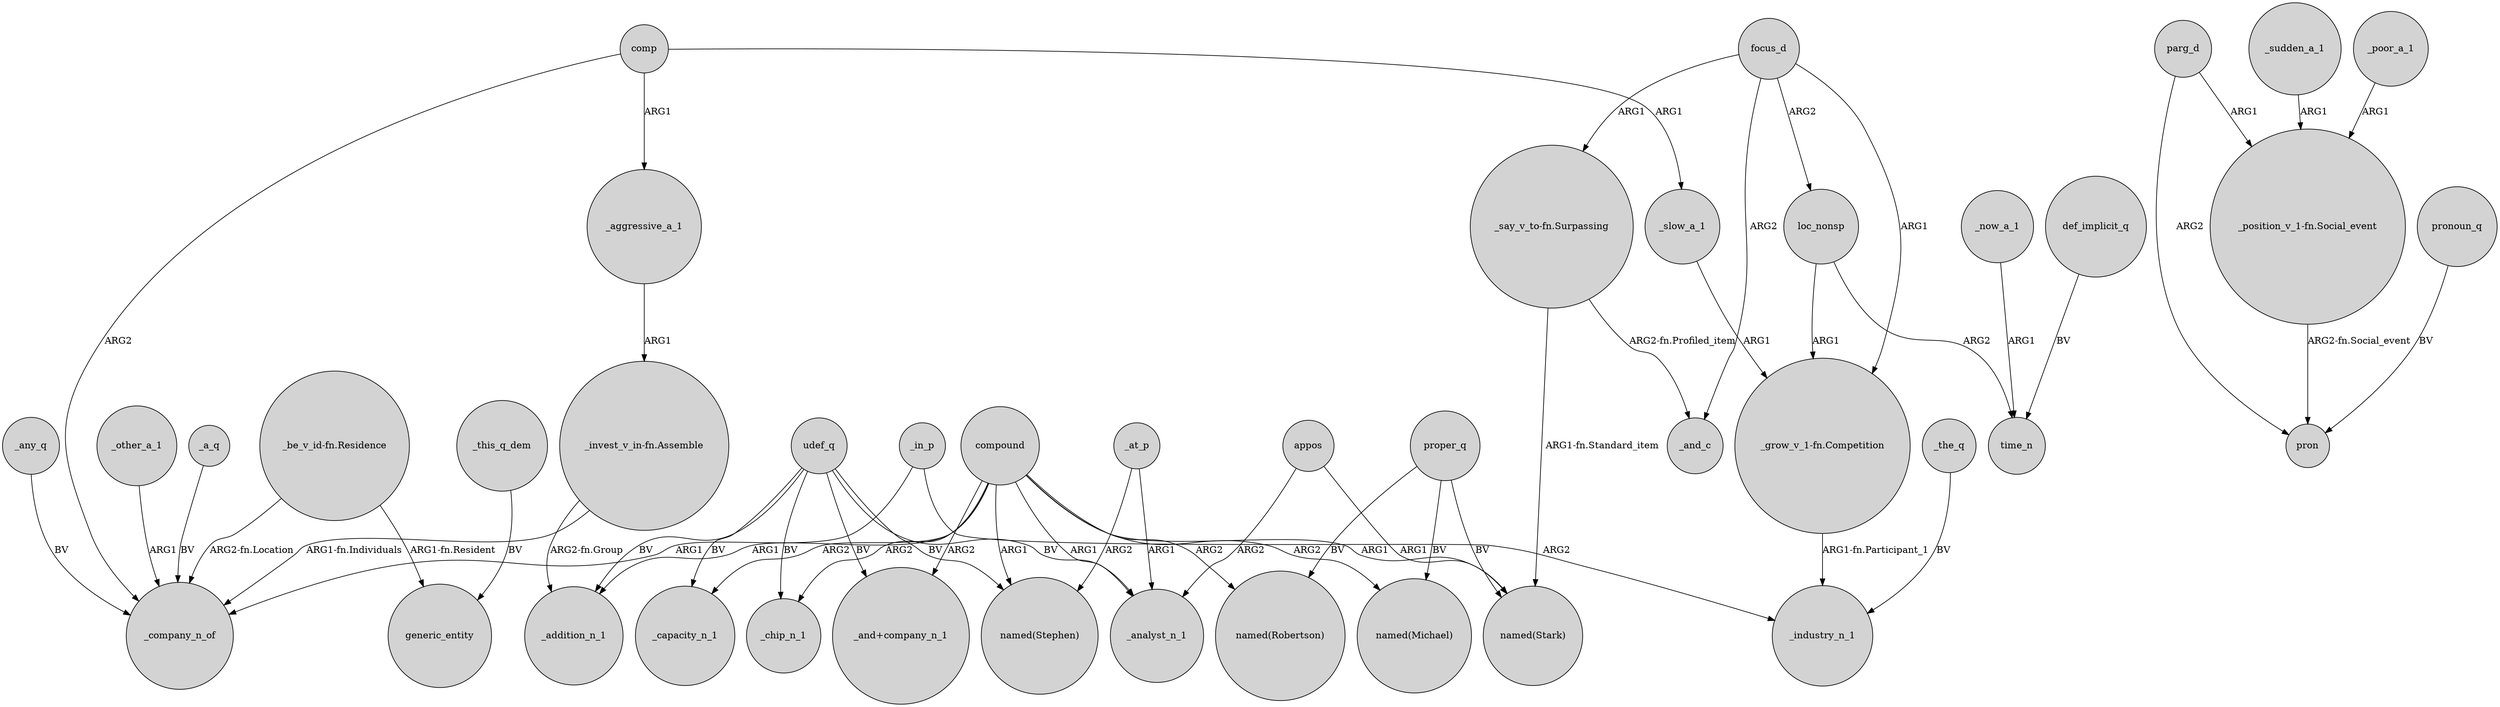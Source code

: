 digraph {
	node [shape=circle style=filled]
	_a_q -> _company_n_of [label=BV]
	parg_d -> "_position_v_1-fn.Social_event" [label=ARG1]
	focus_d -> "_grow_v_1-fn.Competition" [label=ARG1]
	udef_q -> _addition_n_1 [label=BV]
	comp -> _aggressive_a_1 [label=ARG1]
	udef_q -> _analyst_n_1 [label=BV]
	"_grow_v_1-fn.Competition" -> _industry_n_1 [label="ARG1-fn.Participant_1"]
	"_be_v_id-fn.Residence" -> _company_n_of [label="ARG2-fn.Location"]
	focus_d -> "_say_v_to-fn.Surpassing" [label=ARG1]
	appos -> "named(Stark)" [label=ARG1]
	proper_q -> "named(Michael)" [label=BV]
	udef_q -> _chip_n_1 [label=BV]
	_any_q -> _company_n_of [label=BV]
	comp -> _company_n_of [label=ARG2]
	"_say_v_to-fn.Surpassing" -> _and_c [label="ARG2-fn.Profiled_item"]
	udef_q -> _capacity_n_1 [label=BV]
	"_say_v_to-fn.Surpassing" -> "named(Stark)" [label="ARG1-fn.Standard_item"]
	udef_q -> "named(Stephen)" [label=BV]
	loc_nonsp -> time_n [label=ARG2]
	def_implicit_q -> time_n [label=BV]
	focus_d -> _and_c [label=ARG2]
	_slow_a_1 -> "_grow_v_1-fn.Competition" [label=ARG1]
	compound -> "_and+company_n_1" [label=ARG2]
	_in_p -> _company_n_of [label=ARG1]
	_this_q_dem -> generic_entity [label=BV]
	_now_a_1 -> time_n [label=ARG1]
	_other_a_1 -> _company_n_of [label=ARG1]
	compound -> "named(Michael)" [label=ARG2]
	comp -> _slow_a_1 [label=ARG1]
	"_position_v_1-fn.Social_event" -> pron [label="ARG2-fn.Social_event"]
	_aggressive_a_1 -> "_invest_v_in-fn.Assemble" [label=ARG1]
	"_be_v_id-fn.Residence" -> generic_entity [label="ARG1-fn.Resident"]
	compound -> _analyst_n_1 [label=ARG1]
	compound -> "named(Stark)" [label=ARG1]
	_at_p -> _analyst_n_1 [label=ARG1]
	parg_d -> pron [label=ARG2]
	"_invest_v_in-fn.Assemble" -> _company_n_of [label="ARG1-fn.Individuals"]
	pronoun_q -> pron [label=BV]
	compound -> _addition_n_1 [label=ARG1]
	_sudden_a_1 -> "_position_v_1-fn.Social_event" [label=ARG1]
	_at_p -> "named(Stephen)" [label=ARG2]
	appos -> _analyst_n_1 [label=ARG2]
	focus_d -> loc_nonsp [label=ARG2]
	proper_q -> "named(Robertson)" [label=BV]
	compound -> "named(Robertson)" [label=ARG2]
	"_invest_v_in-fn.Assemble" -> _addition_n_1 [label="ARG2-fn.Group"]
	udef_q -> "_and+company_n_1" [label=BV]
	proper_q -> "named(Stark)" [label=BV]
	compound -> _capacity_n_1 [label=ARG2]
	compound -> "named(Stephen)" [label=ARG1]
	compound -> _chip_n_1 [label=ARG2]
	_in_p -> _industry_n_1 [label=ARG2]
	_the_q -> _industry_n_1 [label=BV]
	loc_nonsp -> "_grow_v_1-fn.Competition" [label=ARG1]
	_poor_a_1 -> "_position_v_1-fn.Social_event" [label=ARG1]
}
